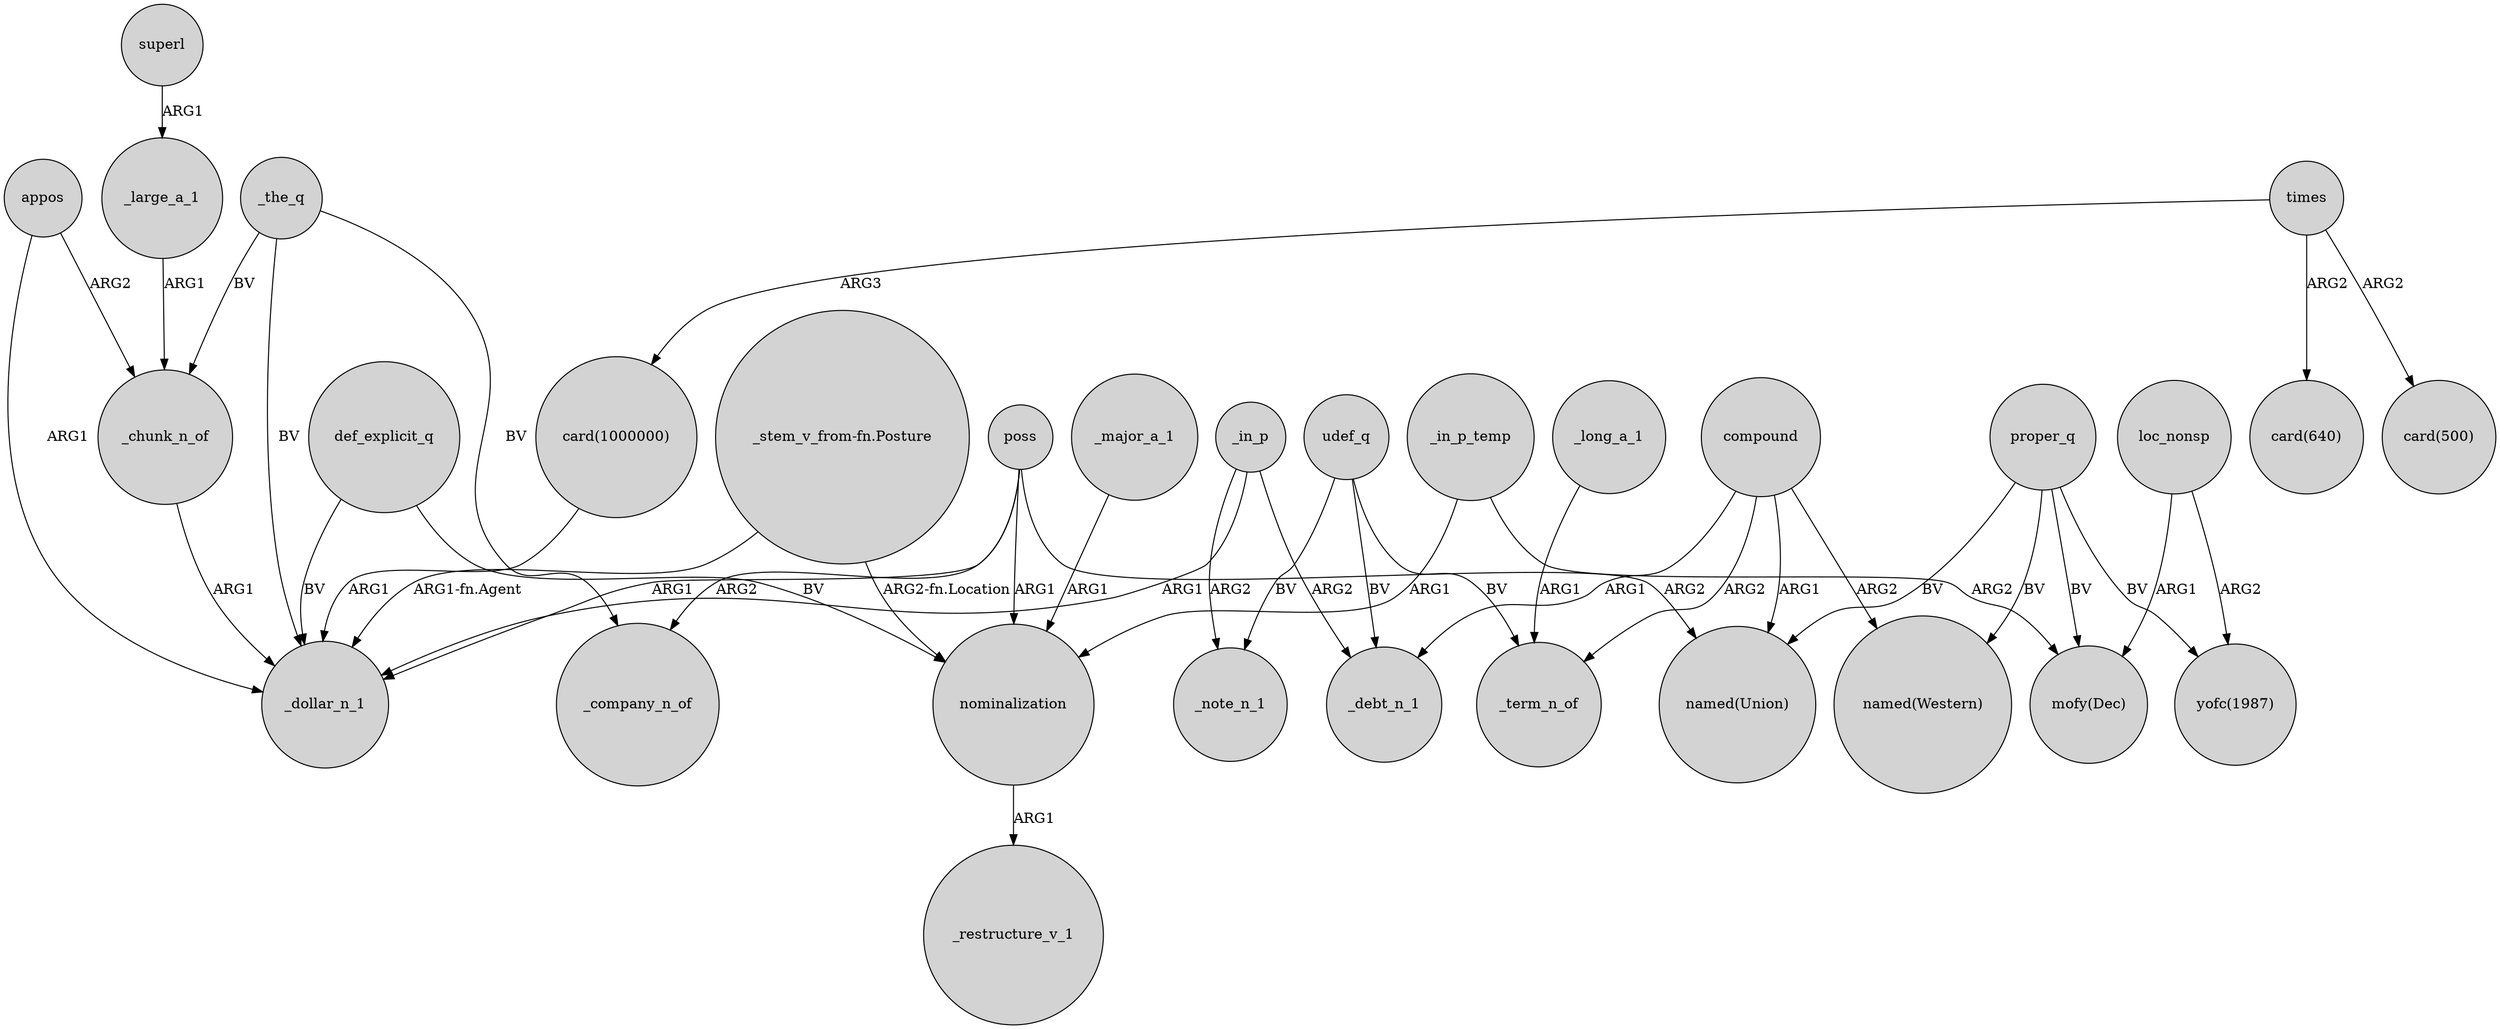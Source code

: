 digraph {
	node [shape=circle style=filled]
	def_explicit_q -> _dollar_n_1 [label=BV]
	appos -> _chunk_n_of [label=ARG2]
	udef_q -> _term_n_of [label=BV]
	compound -> "named(Union)" [label=ARG1]
	proper_q -> "named(Western)" [label=BV]
	compound -> _term_n_of [label=ARG2]
	_major_a_1 -> nominalization [label=ARG1]
	times -> "card(1000000)" [label=ARG3]
	_long_a_1 -> _term_n_of [label=ARG1]
	_the_q -> _dollar_n_1 [label=BV]
	loc_nonsp -> "mofy(Dec)" [label=ARG1]
	_large_a_1 -> _chunk_n_of [label=ARG1]
	poss -> nominalization [label=ARG1]
	_in_p_temp -> nominalization [label=ARG1]
	proper_q -> "mofy(Dec)" [label=BV]
	_in_p_temp -> "mofy(Dec)" [label=ARG2]
	proper_q -> "named(Union)" [label=BV]
	_in_p -> _dollar_n_1 [label=ARG1]
	poss -> _company_n_of [label=ARG2]
	nominalization -> _restructure_v_1 [label=ARG1]
	udef_q -> _debt_n_1 [label=BV]
	proper_q -> "yofc(1987)" [label=BV]
	_the_q -> _chunk_n_of [label=BV]
	udef_q -> _note_n_1 [label=BV]
	times -> "card(640)" [label=ARG2]
	"card(1000000)" -> _dollar_n_1 [label=ARG1]
	def_explicit_q -> nominalization [label=BV]
	_in_p -> _debt_n_1 [label=ARG2]
	_chunk_n_of -> _dollar_n_1 [label=ARG1]
	compound -> "named(Western)" [label=ARG2]
	times -> "card(500)" [label=ARG2]
	poss -> _dollar_n_1 [label=ARG1]
	poss -> "named(Union)" [label=ARG2]
	_in_p -> _note_n_1 [label=ARG2]
	"_stem_v_from-fn.Posture" -> nominalization [label="ARG2-fn.Location"]
	loc_nonsp -> "yofc(1987)" [label=ARG2]
	compound -> _debt_n_1 [label=ARG1]
	_the_q -> _company_n_of [label=BV]
	appos -> _dollar_n_1 [label=ARG1]
	superl -> _large_a_1 [label=ARG1]
	"_stem_v_from-fn.Posture" -> _dollar_n_1 [label="ARG1-fn.Agent"]
}

